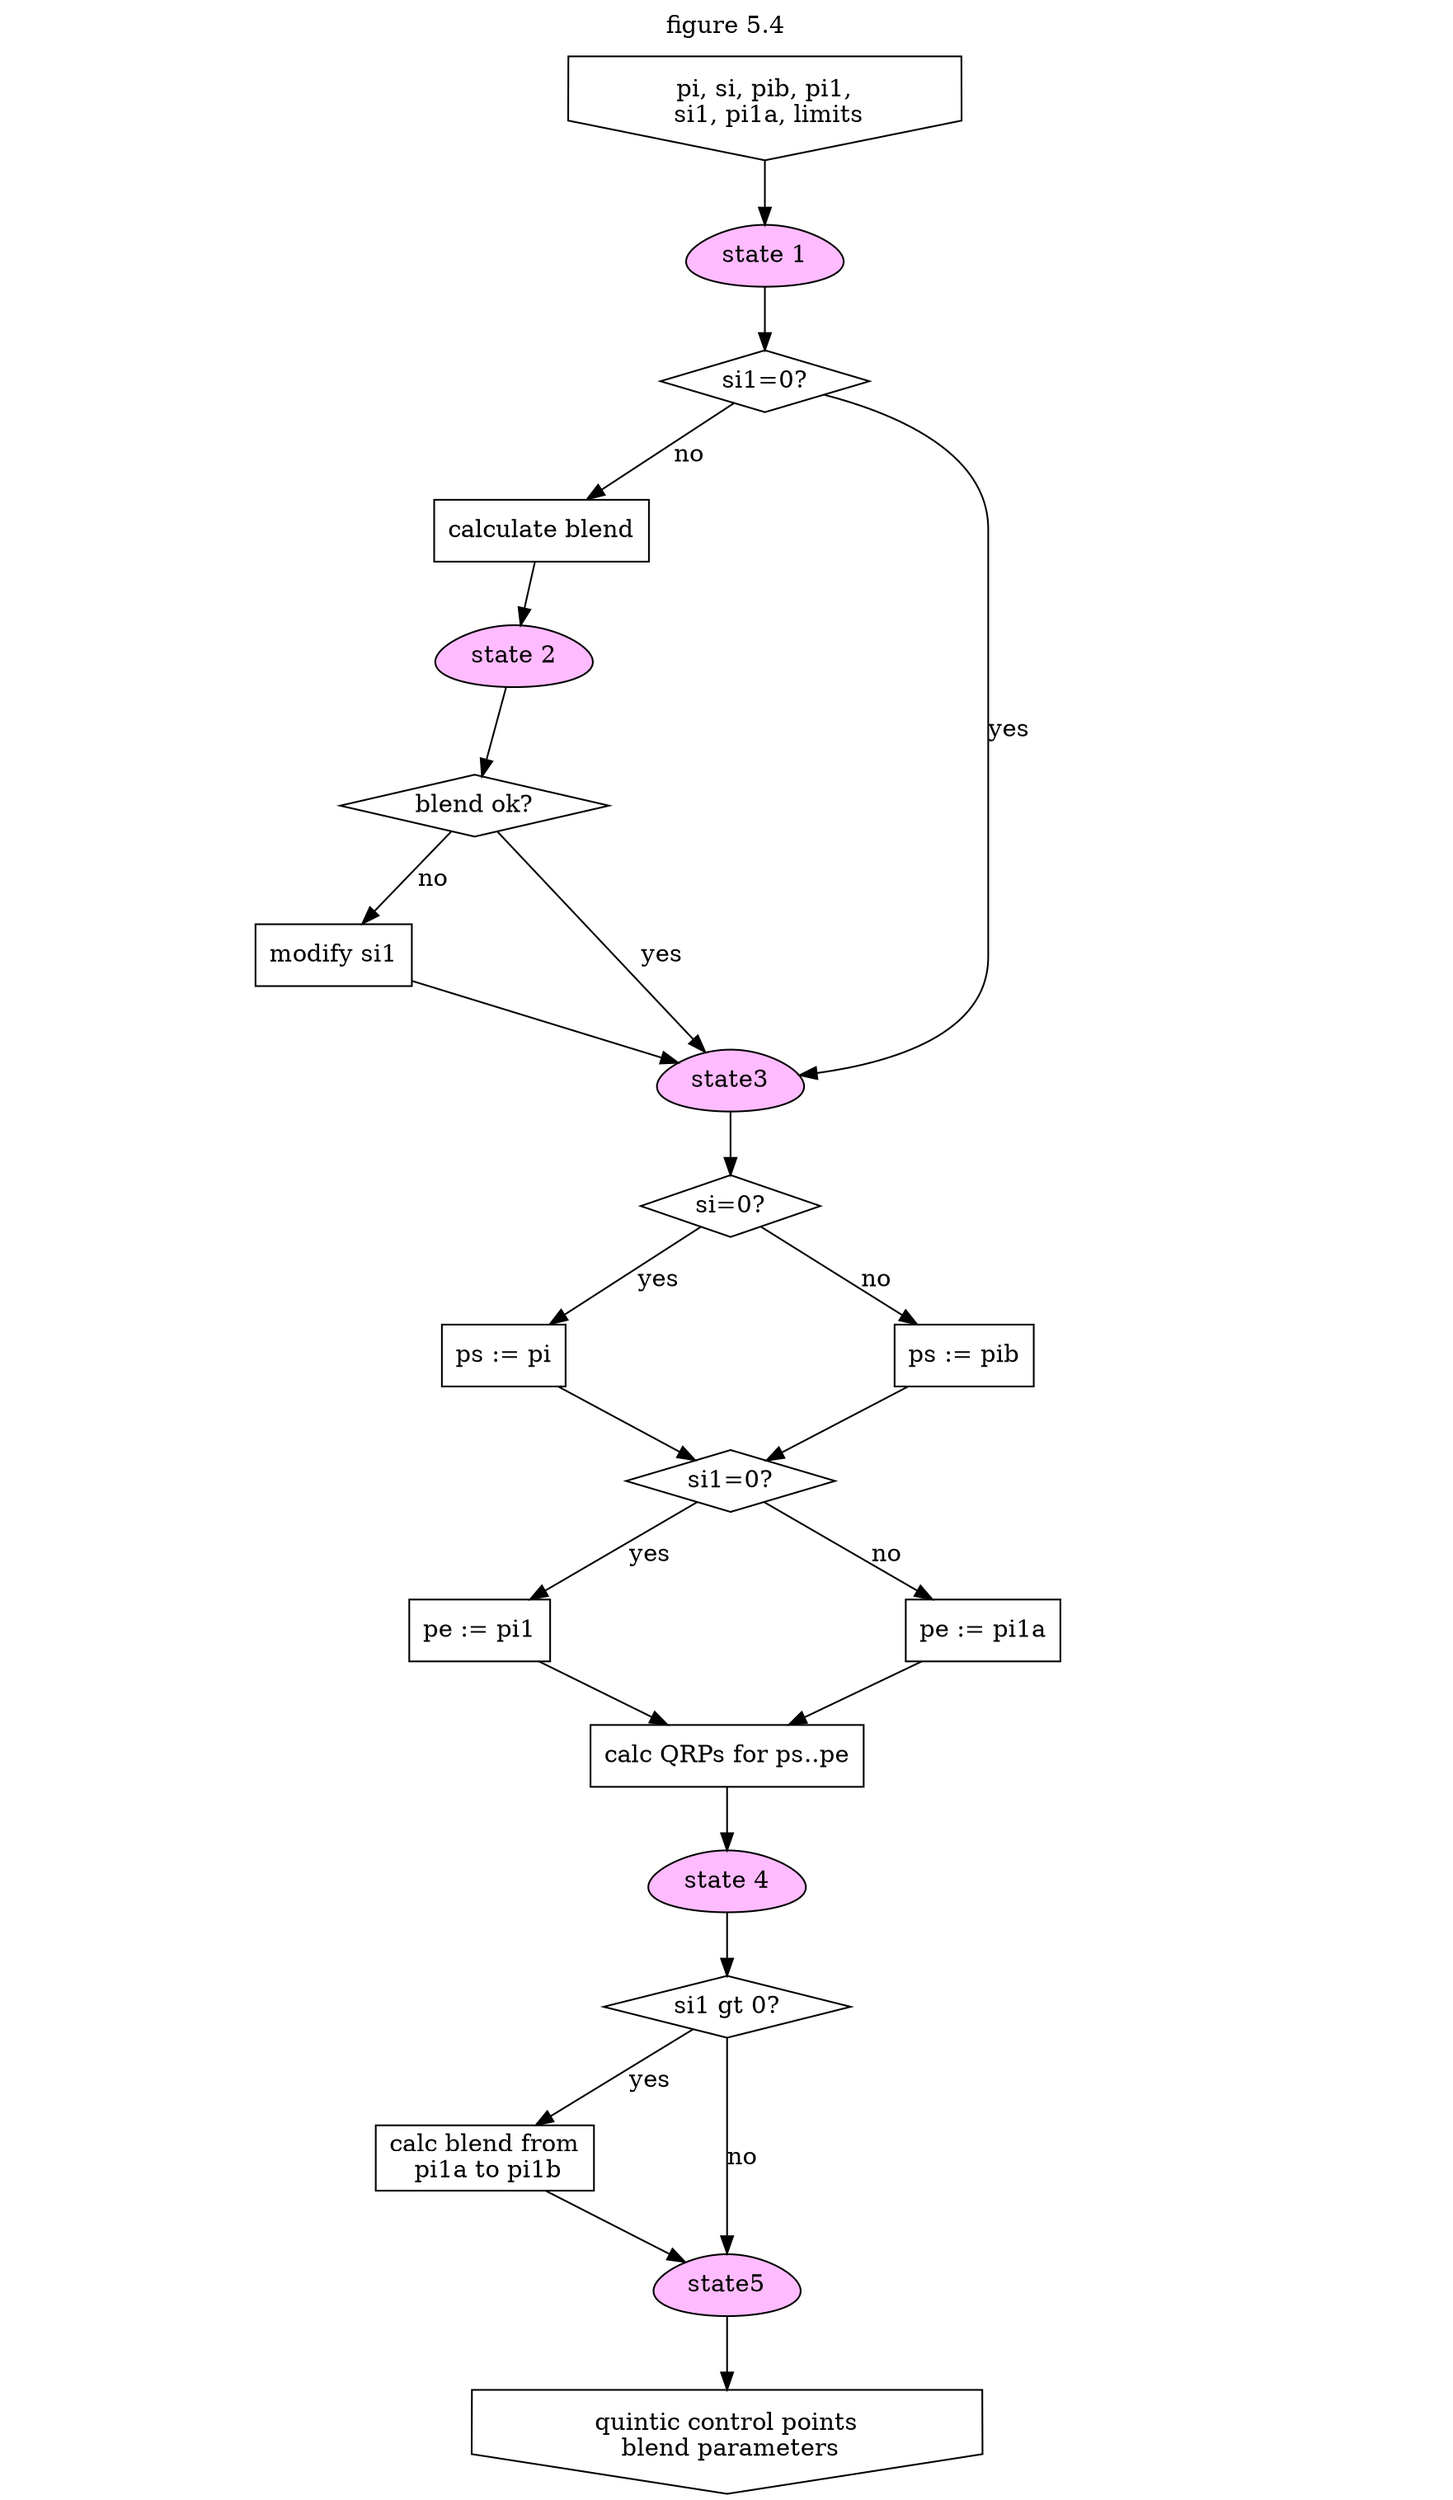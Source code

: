 digraph "fig 5.4" {
	graph [
		fontsize = "14"
		fontname = "Times-Roman"
		fontcolor = "black"
		ratio = "1.7"
		labelloc = "t"
		label = "figure 5.4"
	]
	node [
		fontsize = "14"
		fontname = "Times-Roman"
		fontcolor = "black"
		shape = "ellipse"
		style = "solid"
	]
	edge [
		fontsize = "14"
		fontname = "Times-Roman"
		fontcolor = "black"
		style = "solid"
	]
	"n14" [
		fontsize = "14"
		fontname = "Times-Roman"
		fontcolor = "black"
		label = "pi, si, pib, pi1,\n si1, pi1a, limits"
		shape = "invhouse"
		style = "solid"
	]
	"n15" [
		fontsize = "14"
		fontname = "Times-Roman"
		fontcolor = "black"
		label = "si1=0?"
		shape = "diamond"
		style = "solid"
	]
	"n16" [
		fontsize = "14"
		fontname = "Times-Roman"
		fontcolor = "black"
		label = "calculate blend"
		shape = "box"
		style = "solid"
	]
	"n17" [
		fontsize = "14"
		fontname = "Times-Roman"
		fontcolor = "black"
		label = "blend ok?"
		shape = "diamond"
		style = "solid"
	]
	"n18" [
		fontsize = "14"
		fontname = "Times-Roman"
		fontcolor = "black"
		label = "modify si1"
		shape = "box"
		style = "solid"
	]
	"n19" [
		fontsize = "14"
		fontname = "Times-Roman"
		fontcolor = "black"
		label = "si=0?"
		shape = "diamond"
		style = "solid"
	]
	"n20" [
		fontsize = "14"
		fontname = "Times-Roman"
		fontcolor = "black"
		label = "ps := pi"
		shape = "box"
		style = "solid"
	]
	"n21" [
		fontsize = "14"
		fontname = "Times-Roman"
		fontcolor = "black"
		label = "ps := pib"
		shape = "box"
		style = "solid"
	]
	"n22" [
		fontsize = "14"
		fontname = "Times-Roman"
		fontcolor = "black"
		label = "si1=0?"
		shape = "diamond"
		style = "solid"
	]
	"n23" [
		fontsize = "14"
		fontname = "Times-Roman"
		fontcolor = "black"
		label = "pe := pi1"
		shape = "box"
		style = "solid"
	]
	"n24" [
		fontsize = "14"
		fontname = "Times-Roman"
		fontcolor = "black"
		label = "pe := pi1a"
		shape = "box"
		style = "solid"
	]
	"n25" [
		fontsize = "14"
		fontname = "Times-Roman"
		fontcolor = "black"
		label = "calc QRPs for ps..pe"
		shape = "box"
		style = "solid"
	]
	"n26" [
		fontsize = "14"
		fontname = "Times-Roman"
		fontcolor = "black"
		label = "si1 gt 0?"
		shape = "diamond"
		style = "solid"
	]
	"n27" [
		fontsize = "14"
		fontname = "Times-Roman"
		fontcolor = "black"
		label = "calc blend from\n pi1a to pi1b"
		shape = "box"
		style = "solid"
	]
	"n28" [
		fontsize = "14"
		fontname = "Times-Roman"
		fontcolor = "black"
		label = "quintic control points\n blend parameters"
		shape = "invhouse"
		style = "solid"
	]
	"n29" [
		fontsize = "14"
		fontname = "Times-Roman"
		fontcolor = "black"
		label = "state3"
		fillcolor = "plum1"
		shape = "egg"
		style = "filled"
	]
	"n30" [
		fontsize = "14"
		fontname = "Times-Roman"
		fontcolor = "black"
		label = "state 1"
		fillcolor = "plum1"
		shape = "egg"
		style = "filled"
	]
	"n31" [
		fontsize = "14"
		fontname = "Times-Roman"
		fontcolor = "black"
		label = "state 2"
		fillcolor = "plum1"
		shape = "egg"
		style = "filled"
	]
	"n32" [
		fontsize = "14"
		fontname = "Times-Roman"
		fontcolor = "black"
		label = "state 4"
		fillcolor = "plum1"
		shape = "egg"
		style = "filled"
	]
	"n33" [
		fontsize = "14"
		fontname = "Times-Roman"
		fontcolor = "black"
		label = "state5"
		fillcolor = "plum1"
		shape = "egg"
		style = "filled"
	]
	"n15" -> "n16" [
		fontsize = "14"
		fontname = "Times-Roman"
		fontcolor = "black"
		label = "no"
		style = "solid"
	]
	"n17" -> "n18" [
		fontsize = "14"
		fontname = "Times-Roman"
		fontcolor = "black"
		label = "no"
		style = "solid"
	]
	"n19" -> "n20" [
		fontsize = "14"
		fontname = "Times-Roman"
		fontcolor = "black"
		label = "yes"
		style = "solid"
	]
	"n19" -> "n21" [
		fontsize = "14"
		fontname = "Times-Roman"
		fontcolor = "black"
		label = "no"
		style = "solid"
	]
	"n20" -> "n22" [
		fontsize = "14"
		fontname = "Times-Roman"
		fontcolor = "black"
		style = "solid"
	]
	"n21" -> "n22" [
		fontsize = "14"
		fontname = "Times-Roman"
		fontcolor = "black"
		style = "solid"
	]
	"n22" -> "n23" [
		fontsize = "14"
		fontname = "Times-Roman"
		fontcolor = "black"
		label = "yes"
		style = "solid"
	]
	"n22" -> "n24" [
		fontsize = "14"
		fontname = "Times-Roman"
		fontcolor = "black"
		label = "no"
		style = "solid"
	]
	"n23" -> "n25" [
		fontsize = "14"
		fontname = "Times-Roman"
		fontcolor = "black"
		style = "solid"
	]
	"n24" -> "n25" [
		fontsize = "14"
		fontname = "Times-Roman"
		fontcolor = "black"
		style = "solid"
	]
	"n26" -> "n27" [
		fontsize = "14"
		fontname = "Times-Roman"
		fontcolor = "black"
		label = "yes"
		style = "solid"
	]
	"n15" -> "n29" [
		fontsize = "14"
		fontname = "Times-Roman"
		fontcolor = "black"
		label = "yes"
		style = "solid"
	]
	"n29" -> "n19" [
		fontsize = "14"
		fontname = "Times-Roman"
		fontcolor = "black"
		style = "solid"
	]
	"n17" -> "n29" [
		fontsize = "14"
		fontname = "Times-Roman"
		fontcolor = "black"
		label = "yes"
		style = "solid"
	]
	"n18" -> "n29" [
		fontsize = "14"
		fontname = "Times-Roman"
		fontcolor = "black"
		style = "solid"
	]
	"n14" -> "n30" [
		fontsize = "14"
		fontname = "Times-Roman"
		fontcolor = "black"
		style = "solid"
	]
	"n30" -> "n15" [
		fontsize = "14"
		fontname = "Times-Roman"
		fontcolor = "black"
		style = "solid"
	]
	"n16" -> "n31" [
		fontsize = "14"
		fontname = "Times-Roman"
		fontcolor = "black"
		style = "solid"
	]
	"n31" -> "n17" [
		fontsize = "14"
		fontname = "Times-Roman"
		fontcolor = "black"
		style = "solid"
	]
	"n32" -> "n26" [
		fontsize = "14"
		fontname = "Times-Roman"
		fontcolor = "black"
		style = "solid"
	]
	"n25" -> "n32" [
		fontsize = "14"
		fontname = "Times-Roman"
		fontcolor = "black"
		style = "solid"
	]
	"n26" -> "n33" [
		fontsize = "14"
		fontname = "Times-Roman"
		fontcolor = "black"
		label = "no"
		style = "solid"
	]
	"n33" -> "n28" [
		fontsize = "14"
		fontname = "Times-Roman"
		fontcolor = "black"
		style = "solid"
	]
	"n27" -> "n33" [
		fontsize = "14"
		fontname = "Times-Roman"
		fontcolor = "black"
		style = "solid"
	]
}
